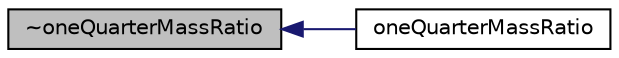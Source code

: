 digraph "~oneQuarterMassRatio"
{
  bgcolor="transparent";
  edge [fontname="Helvetica",fontsize="10",labelfontname="Helvetica",labelfontsize="10"];
  node [fontname="Helvetica",fontsize="10",shape=record];
  rankdir="LR";
  Node1 [label="~oneQuarterMassRatio",height=0.2,width=0.4,color="black", fillcolor="grey75", style="filled", fontcolor="black"];
  Node1 -> Node2 [dir="back",color="midnightblue",fontsize="10",style="solid",fontname="Helvetica"];
  Node2 [label="oneQuarterMassRatio",height=0.2,width=0.4,color="black",URL="$a00123.html#a962d460d76cd33e02cf608ca4beacb77",tooltip="Construct from components. "];
}
